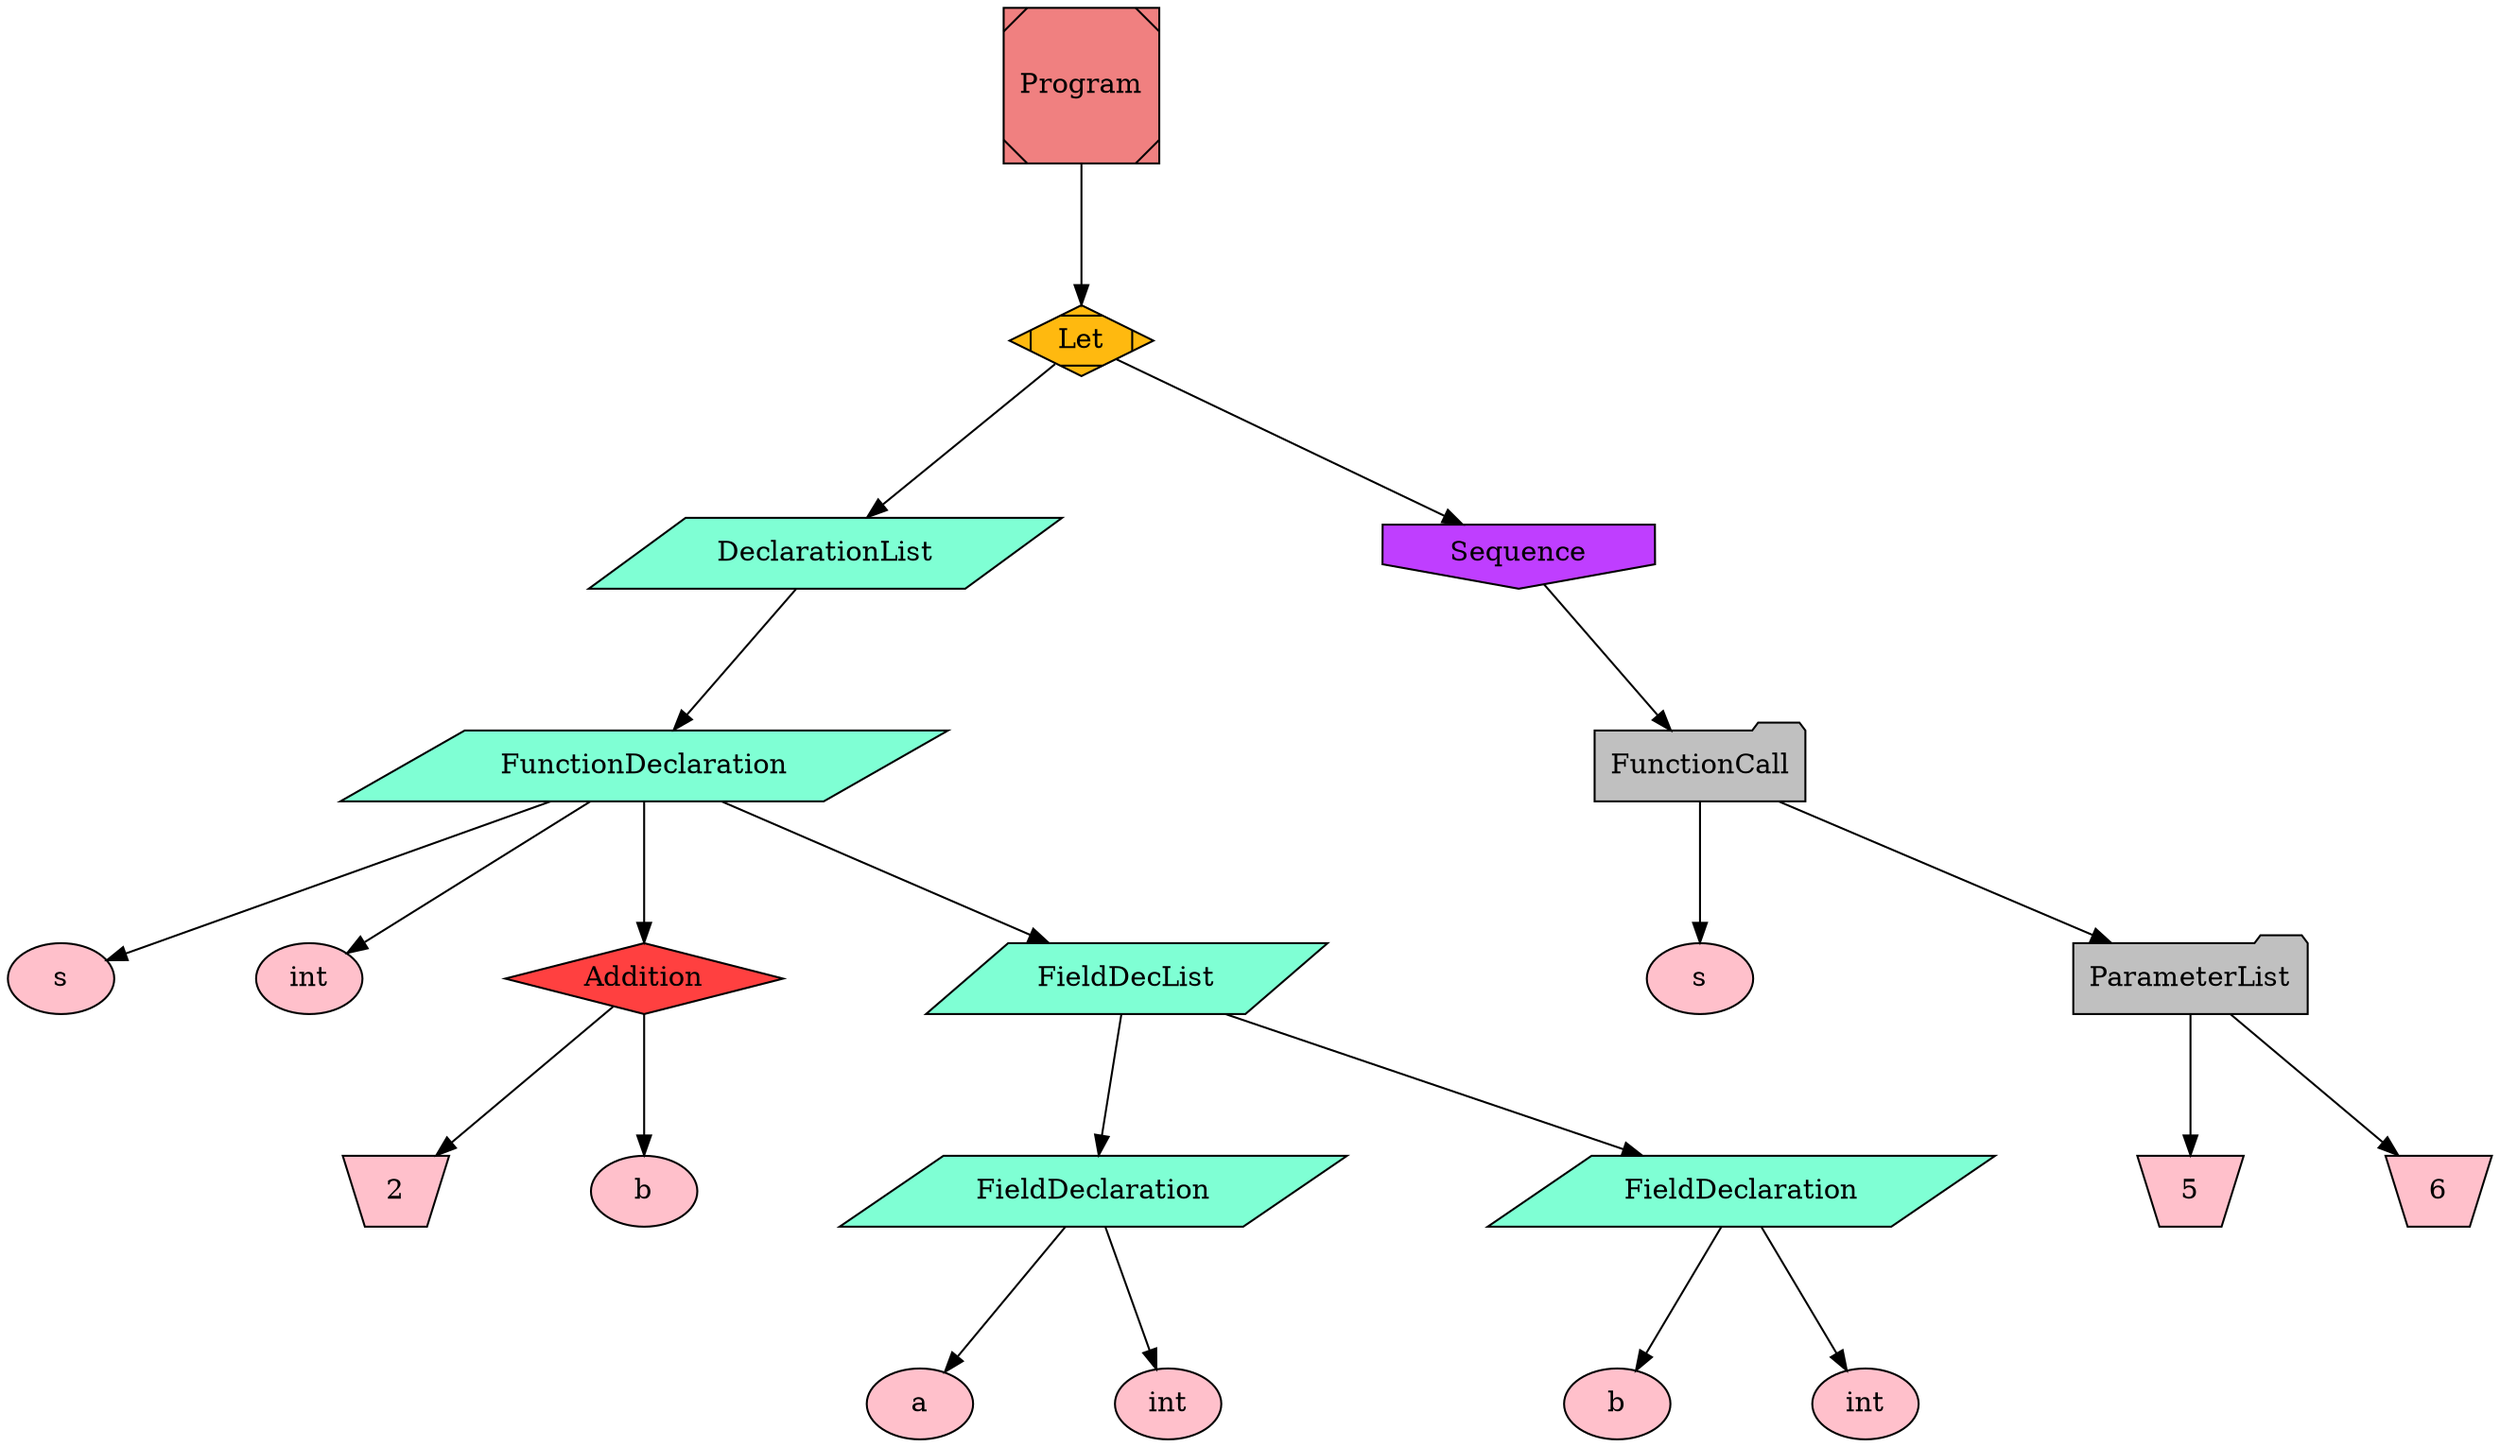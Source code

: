 digraph "ast"{

	nodesep=1;
	ranksep=1;
node [style=filled]
	N1 [label="Let", shape="Mdiamond", fillcolor="darkgoldenrod1"];
	N2 [label="DeclarationList", shape="parallelogram", fillcolor="aquamarine"];
	N3 [label="FunctionDeclaration", shape="parallelogram", fillcolor="aquamarine"];
	N4 [label="s", shape="ellipse", fillcolor="pink"];
	N5 [label="int", shape="ellipse", fillcolor="pink"];
	N6 [label="Addition", shape="diamond", fillcolor="brown1"];
	N7 [label="2", shape="invtrapezium", fillcolor="pink"];
	N8 [label="b", shape="ellipse", fillcolor="pink"];
	N9 [label="FieldDecList", shape="parallelogram", fillcolor="aquamarine"];
	N10 [label="FieldDeclaration", shape="parallelogram", fillcolor="aquamarine"];
	N11 [label="a", shape="ellipse", fillcolor="pink"];
	N12 [label="int", shape="ellipse", fillcolor="pink"];
	N13 [label="FieldDeclaration", shape="parallelogram", fillcolor="aquamarine"];
	N14 [label="b", shape="ellipse", fillcolor="pink"];
	N15 [label="int", shape="ellipse", fillcolor="pink"];
	N16 [label="Sequence", shape="invhouse", fillcolor="darkorchid1"];
	N17 [label="FunctionCall", shape="folder", fillcolor="grey"];
	N18 [label="s", shape="ellipse", fillcolor="pink"];
	N19 [label="ParameterList", shape="folder", fillcolor="grey"];
	N20 [label="5", shape="invtrapezium", fillcolor="pink"];
	N21 [label="6", shape="invtrapezium", fillcolor="pink"];
	N0 [label="Program", shape="Msquare", fillcolor="lightcoral"];

	N3 -> N4; 
	N3 -> N5; 
	N6 -> N7; 
	N6 -> N8; 
	N3 -> N6; 
	N10 -> N11; 
	N10 -> N12; 
	N9 -> N10; 
	N13 -> N14; 
	N13 -> N15; 
	N9 -> N13; 
	N3 -> N9; 
	N2 -> N3; 
	N1 -> N2; 
	N17 -> N18; 
	N19 -> N20; 
	N19 -> N21; 
	N17 -> N19; 
	N16 -> N17; 
	N1 -> N16; 
	N0 -> N1; 

}
